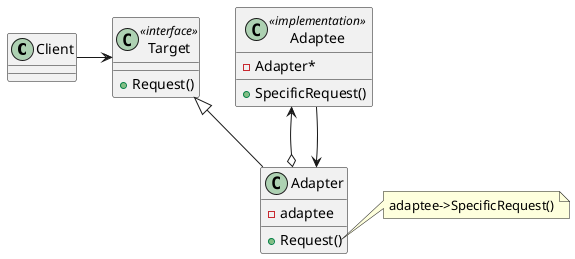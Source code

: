 @startuml Object Adapter
'skinparam linetype ortho
'skinparam linetype polyline

class Client {
}

class Target <<interface>> {
    +Request()
}

class Adaptee <<implementation>> {
    -Adapter*
    +SpecificRequest()
}

class Adapter {
    -adaptee
    +Request()
}

Client -right-> Target
Target <|-- Adapter
Adaptee <--o Adapter
Adaptee --> Adapter


note right of Adapter::Request
    adaptee->SpecificRequest()
end note

@enduml